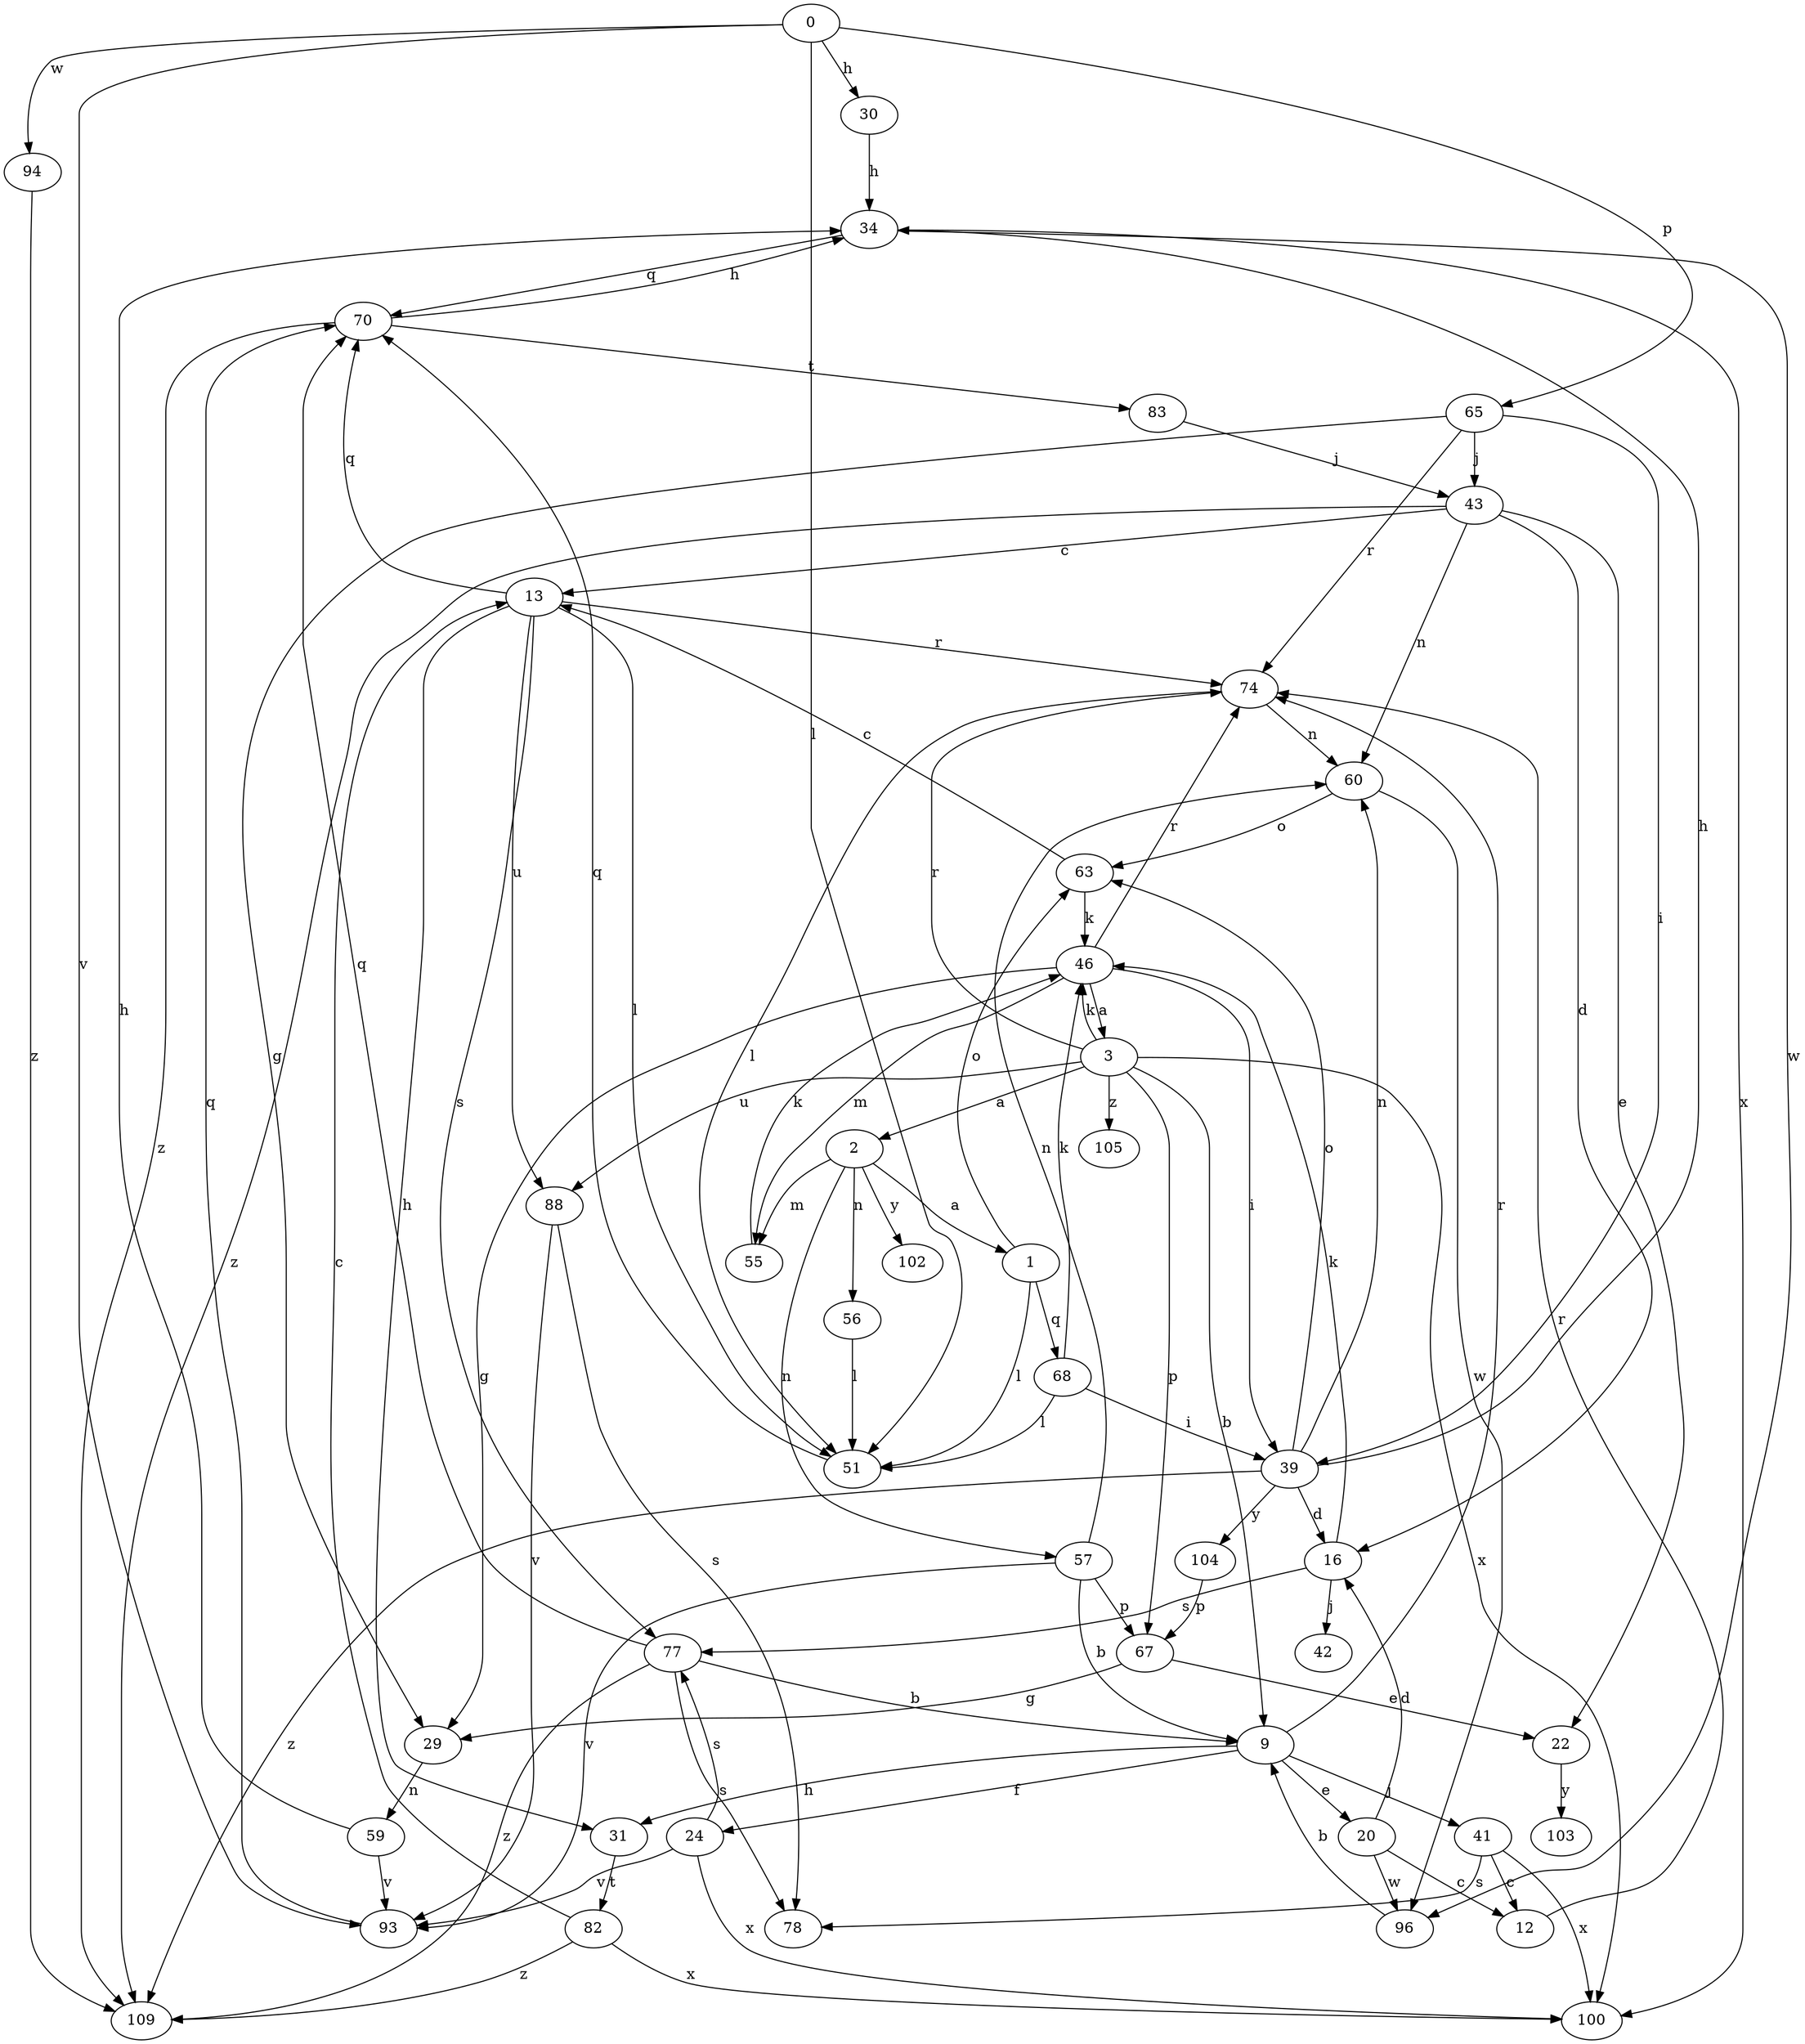 strict digraph  {
0;
1;
2;
3;
9;
12;
13;
16;
20;
22;
24;
29;
30;
31;
34;
39;
41;
42;
43;
46;
51;
55;
56;
57;
59;
60;
63;
65;
67;
68;
70;
74;
77;
78;
82;
83;
88;
93;
94;
96;
100;
102;
103;
104;
105;
109;
0 -> 30  [label=h];
0 -> 51  [label=l];
0 -> 65  [label=p];
0 -> 93  [label=v];
0 -> 94  [label=w];
1 -> 51  [label=l];
1 -> 63  [label=o];
1 -> 68  [label=q];
2 -> 1  [label=a];
2 -> 55  [label=m];
2 -> 56  [label=n];
2 -> 57  [label=n];
2 -> 102  [label=y];
3 -> 2  [label=a];
3 -> 9  [label=b];
3 -> 46  [label=k];
3 -> 67  [label=p];
3 -> 74  [label=r];
3 -> 88  [label=u];
3 -> 100  [label=x];
3 -> 105  [label=z];
9 -> 20  [label=e];
9 -> 24  [label=f];
9 -> 31  [label=h];
9 -> 41  [label=j];
9 -> 74  [label=r];
12 -> 74  [label=r];
13 -> 31  [label=h];
13 -> 51  [label=l];
13 -> 70  [label=q];
13 -> 74  [label=r];
13 -> 77  [label=s];
13 -> 88  [label=u];
16 -> 42  [label=j];
16 -> 46  [label=k];
16 -> 77  [label=s];
20 -> 12  [label=c];
20 -> 16  [label=d];
20 -> 96  [label=w];
22 -> 103  [label=y];
24 -> 77  [label=s];
24 -> 93  [label=v];
24 -> 100  [label=x];
29 -> 59  [label=n];
30 -> 34  [label=h];
31 -> 82  [label=t];
34 -> 70  [label=q];
34 -> 96  [label=w];
34 -> 100  [label=x];
39 -> 16  [label=d];
39 -> 34  [label=h];
39 -> 60  [label=n];
39 -> 63  [label=o];
39 -> 104  [label=y];
39 -> 109  [label=z];
41 -> 12  [label=c];
41 -> 78  [label=s];
41 -> 100  [label=x];
43 -> 13  [label=c];
43 -> 16  [label=d];
43 -> 22  [label=e];
43 -> 60  [label=n];
43 -> 109  [label=z];
46 -> 3  [label=a];
46 -> 29  [label=g];
46 -> 39  [label=i];
46 -> 55  [label=m];
46 -> 74  [label=r];
51 -> 70  [label=q];
55 -> 46  [label=k];
56 -> 51  [label=l];
57 -> 9  [label=b];
57 -> 60  [label=n];
57 -> 67  [label=p];
57 -> 93  [label=v];
59 -> 34  [label=h];
59 -> 93  [label=v];
60 -> 63  [label=o];
60 -> 96  [label=w];
63 -> 13  [label=c];
63 -> 46  [label=k];
65 -> 29  [label=g];
65 -> 39  [label=i];
65 -> 43  [label=j];
65 -> 74  [label=r];
67 -> 22  [label=e];
67 -> 29  [label=g];
68 -> 39  [label=i];
68 -> 46  [label=k];
68 -> 51  [label=l];
70 -> 34  [label=h];
70 -> 83  [label=t];
70 -> 109  [label=z];
74 -> 51  [label=l];
74 -> 60  [label=n];
77 -> 9  [label=b];
77 -> 70  [label=q];
77 -> 78  [label=s];
77 -> 109  [label=z];
82 -> 13  [label=c];
82 -> 100  [label=x];
82 -> 109  [label=z];
83 -> 43  [label=j];
88 -> 78  [label=s];
88 -> 93  [label=v];
93 -> 70  [label=q];
94 -> 109  [label=z];
96 -> 9  [label=b];
104 -> 67  [label=p];
}
